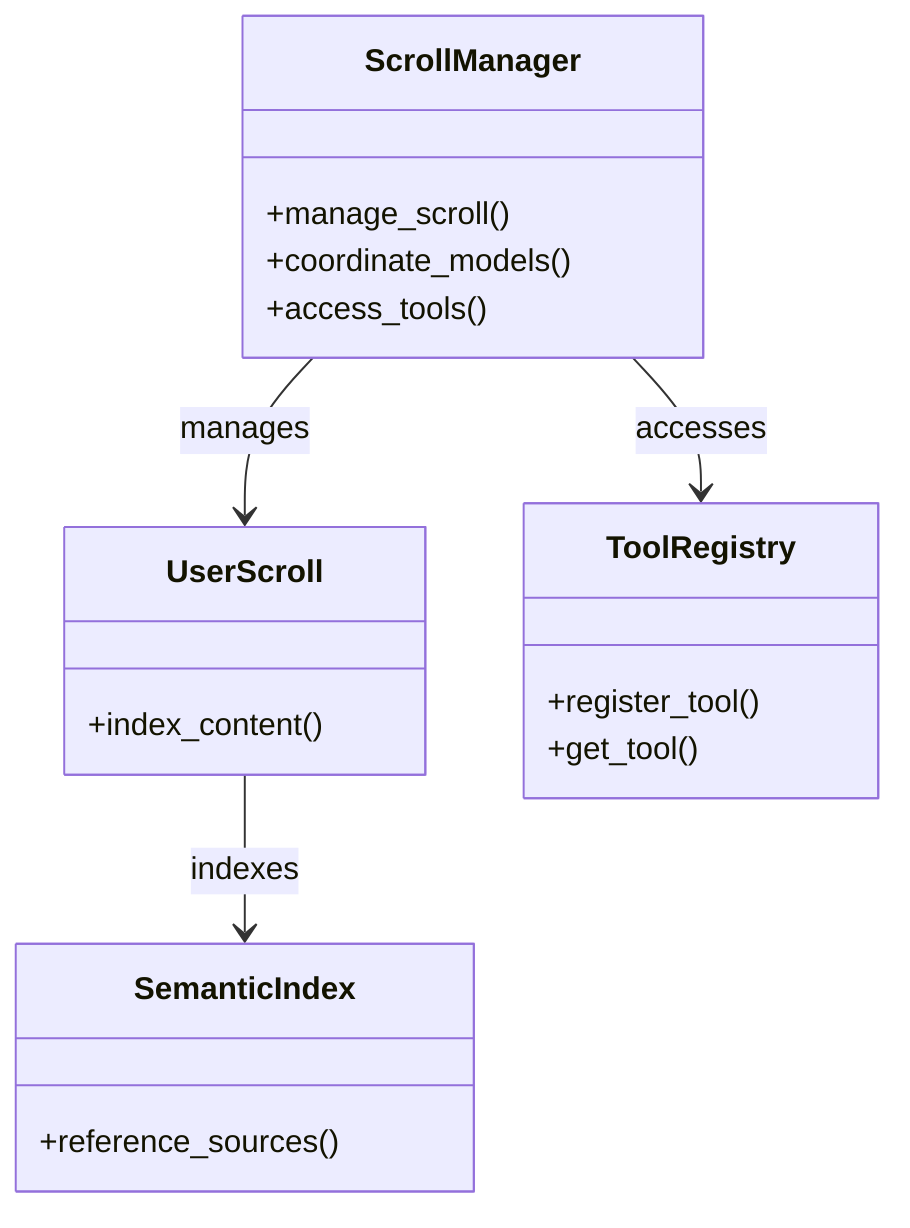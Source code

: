 classDiagram
    class ScrollManager {
        +manage_scroll()
        +coordinate_models()
        +access_tools()
    }
    
    class UserScroll {
        +index_content()
    }
    
    class SemanticIndex {
        +reference_sources()
    }
    
    class ToolRegistry {
        +register_tool()
        +get_tool()
    }
    
    ScrollManager --> UserScroll : manages
    ScrollManager --> ToolRegistry : accesses
    UserScroll --> SemanticIndex : indexes